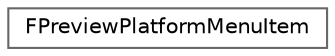 digraph "Graphical Class Hierarchy"
{
 // INTERACTIVE_SVG=YES
 // LATEX_PDF_SIZE
  bgcolor="transparent";
  edge [fontname=Helvetica,fontsize=10,labelfontname=Helvetica,labelfontsize=10];
  node [fontname=Helvetica,fontsize=10,shape=box,height=0.2,width=0.4];
  rankdir="LR";
  Node0 [id="Node000000",label="FPreviewPlatformMenuItem",height=0.2,width=0.4,color="grey40", fillcolor="white", style="filled",URL="$d9/d66/structFPreviewPlatformMenuItem.html",tooltip="Information for feature level menu item added by this platform."];
}
